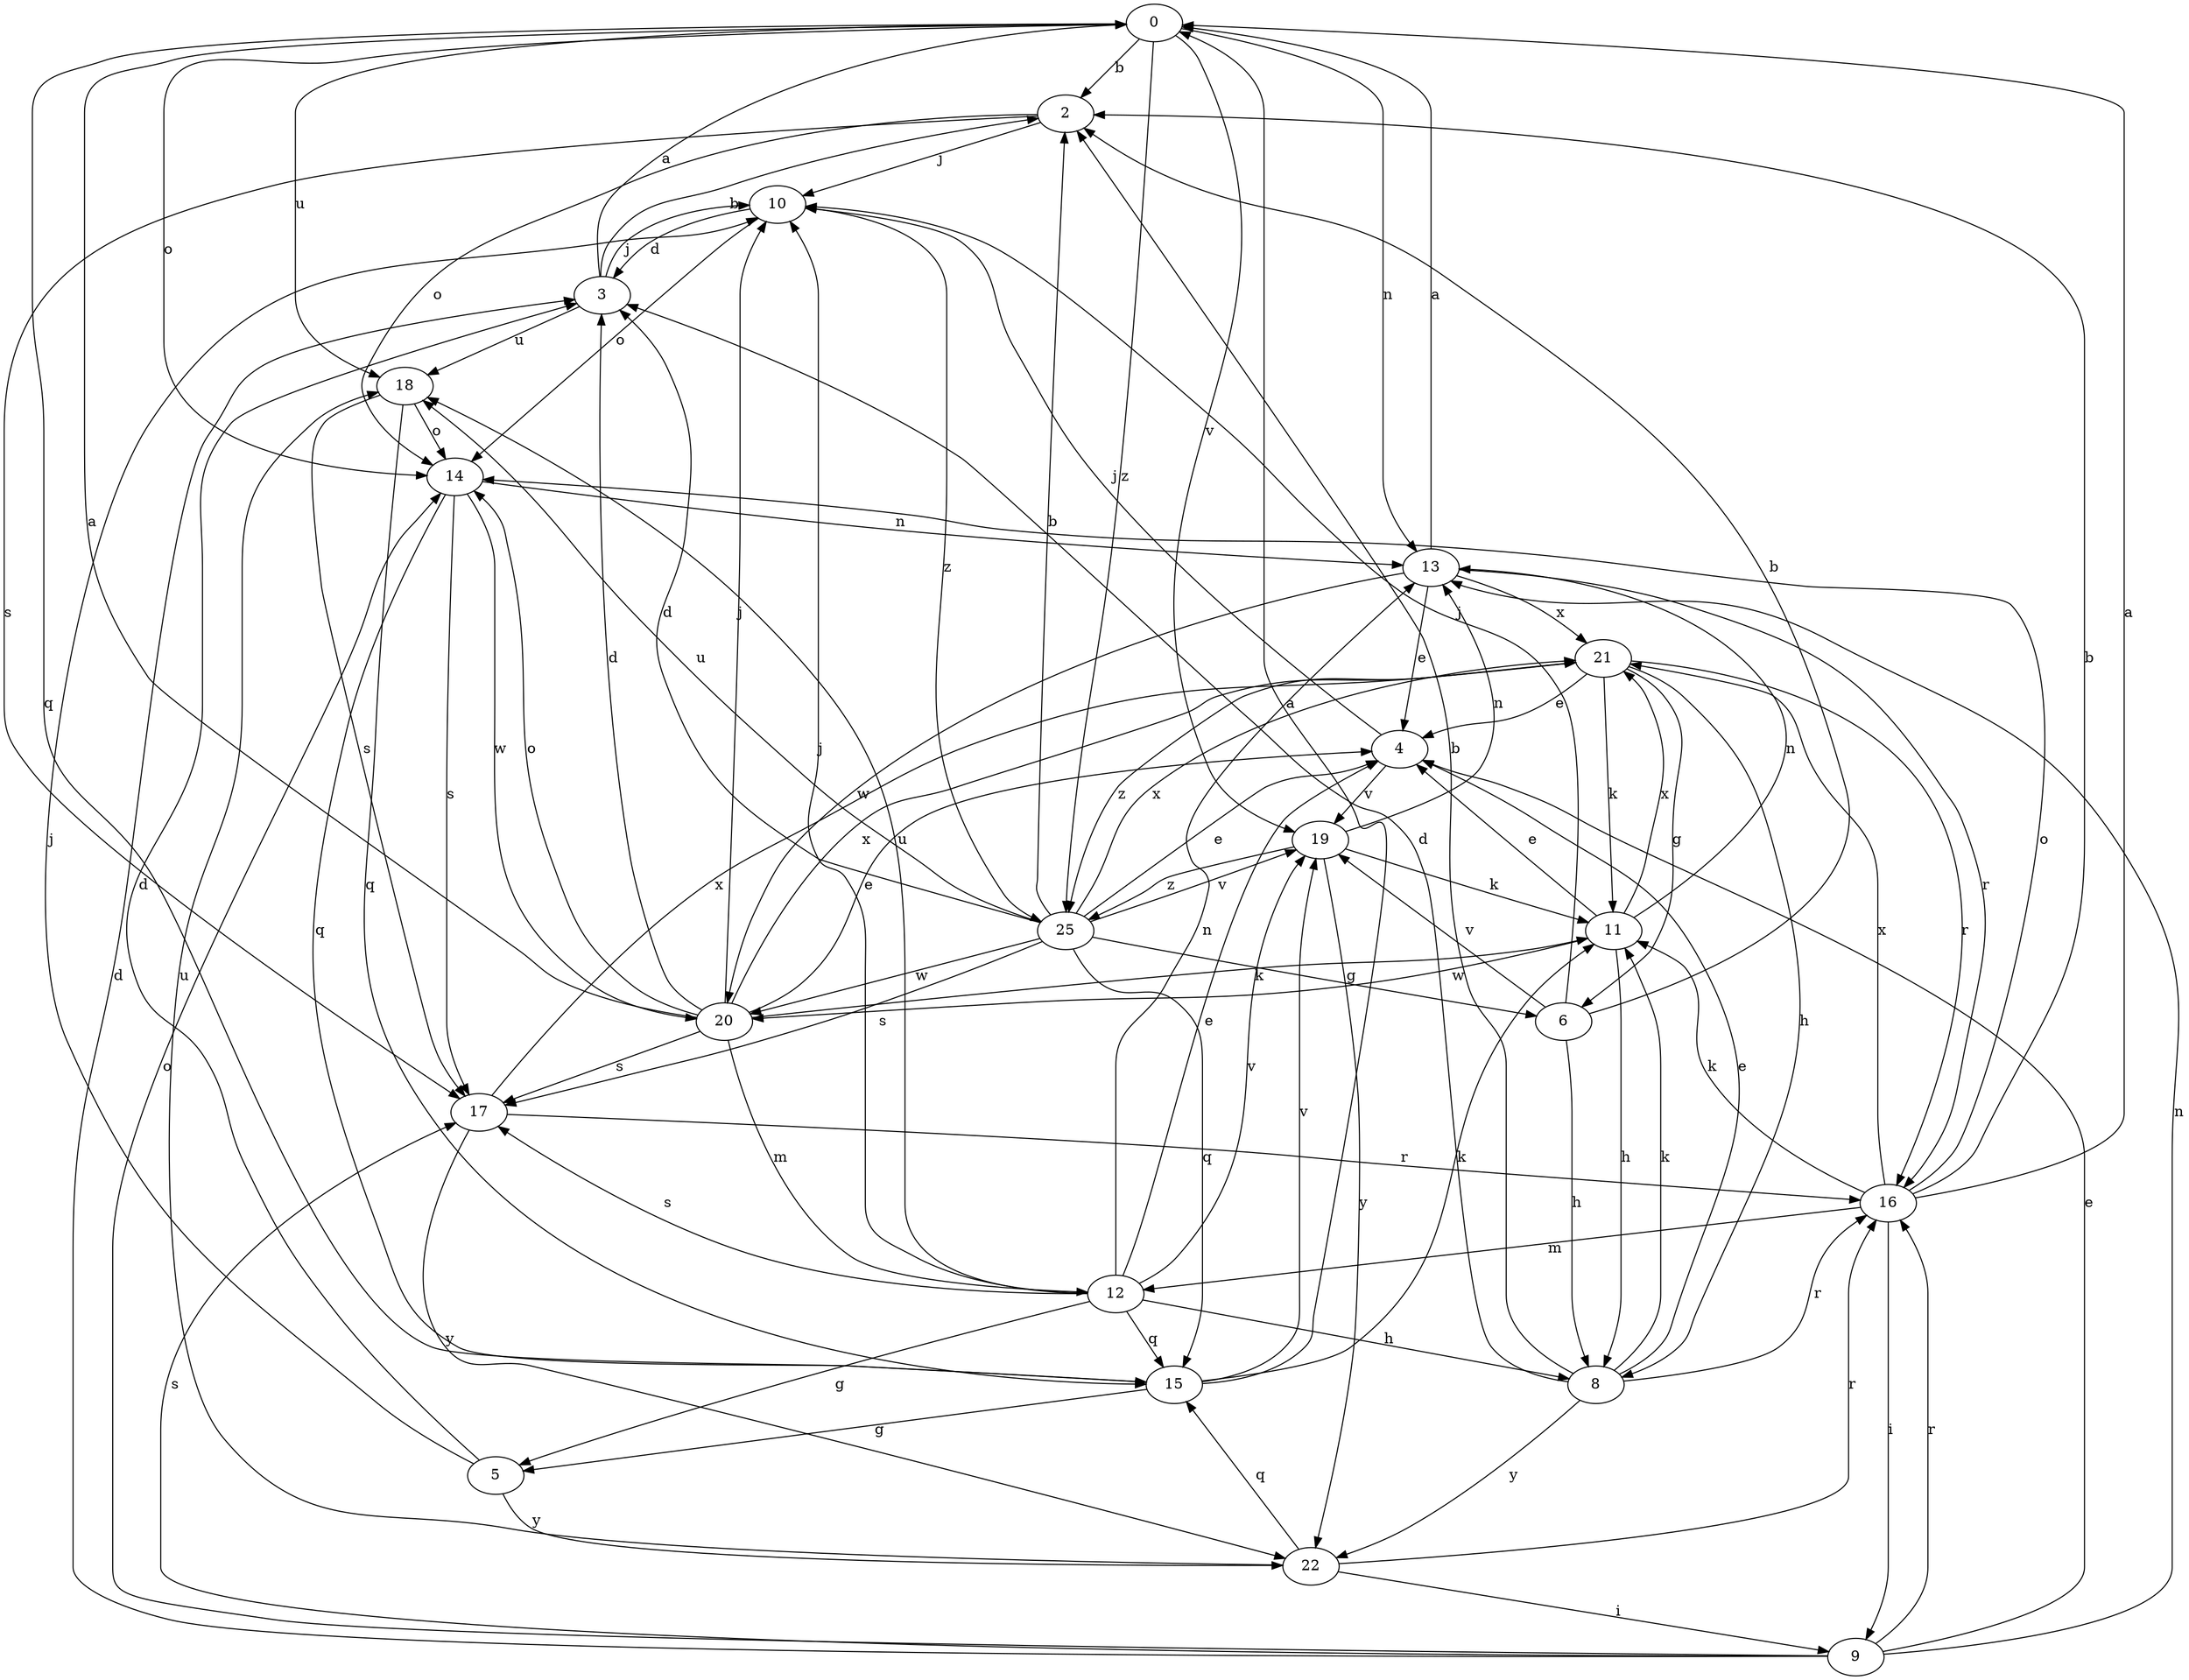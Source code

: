 strict digraph  {
0;
2;
3;
4;
5;
6;
8;
9;
10;
11;
12;
13;
14;
15;
16;
17;
18;
19;
20;
21;
22;
25;
0 -> 2  [label=b];
0 -> 13  [label=n];
0 -> 14  [label=o];
0 -> 15  [label=q];
0 -> 18  [label=u];
0 -> 19  [label=v];
0 -> 25  [label=z];
2 -> 10  [label=j];
2 -> 14  [label=o];
2 -> 17  [label=s];
3 -> 0  [label=a];
3 -> 2  [label=b];
3 -> 10  [label=j];
3 -> 18  [label=u];
4 -> 10  [label=j];
4 -> 19  [label=v];
5 -> 3  [label=d];
5 -> 10  [label=j];
5 -> 22  [label=y];
6 -> 2  [label=b];
6 -> 8  [label=h];
6 -> 10  [label=j];
6 -> 19  [label=v];
8 -> 2  [label=b];
8 -> 3  [label=d];
8 -> 4  [label=e];
8 -> 11  [label=k];
8 -> 16  [label=r];
8 -> 22  [label=y];
9 -> 3  [label=d];
9 -> 4  [label=e];
9 -> 13  [label=n];
9 -> 14  [label=o];
9 -> 16  [label=r];
9 -> 17  [label=s];
10 -> 3  [label=d];
10 -> 14  [label=o];
10 -> 25  [label=z];
11 -> 4  [label=e];
11 -> 8  [label=h];
11 -> 13  [label=n];
11 -> 20  [label=w];
11 -> 21  [label=x];
12 -> 4  [label=e];
12 -> 5  [label=g];
12 -> 8  [label=h];
12 -> 10  [label=j];
12 -> 13  [label=n];
12 -> 15  [label=q];
12 -> 17  [label=s];
12 -> 18  [label=u];
12 -> 19  [label=v];
13 -> 0  [label=a];
13 -> 4  [label=e];
13 -> 16  [label=r];
13 -> 20  [label=w];
13 -> 21  [label=x];
14 -> 13  [label=n];
14 -> 15  [label=q];
14 -> 17  [label=s];
14 -> 20  [label=w];
15 -> 0  [label=a];
15 -> 5  [label=g];
15 -> 11  [label=k];
15 -> 19  [label=v];
16 -> 0  [label=a];
16 -> 2  [label=b];
16 -> 9  [label=i];
16 -> 11  [label=k];
16 -> 12  [label=m];
16 -> 14  [label=o];
16 -> 21  [label=x];
17 -> 16  [label=r];
17 -> 21  [label=x];
17 -> 22  [label=y];
18 -> 14  [label=o];
18 -> 15  [label=q];
18 -> 17  [label=s];
19 -> 11  [label=k];
19 -> 13  [label=n];
19 -> 22  [label=y];
19 -> 25  [label=z];
20 -> 0  [label=a];
20 -> 3  [label=d];
20 -> 4  [label=e];
20 -> 10  [label=j];
20 -> 11  [label=k];
20 -> 12  [label=m];
20 -> 14  [label=o];
20 -> 17  [label=s];
20 -> 21  [label=x];
21 -> 4  [label=e];
21 -> 6  [label=g];
21 -> 8  [label=h];
21 -> 11  [label=k];
21 -> 16  [label=r];
21 -> 25  [label=z];
22 -> 9  [label=i];
22 -> 15  [label=q];
22 -> 16  [label=r];
22 -> 18  [label=u];
25 -> 2  [label=b];
25 -> 3  [label=d];
25 -> 4  [label=e];
25 -> 6  [label=g];
25 -> 15  [label=q];
25 -> 17  [label=s];
25 -> 18  [label=u];
25 -> 19  [label=v];
25 -> 20  [label=w];
25 -> 21  [label=x];
}

